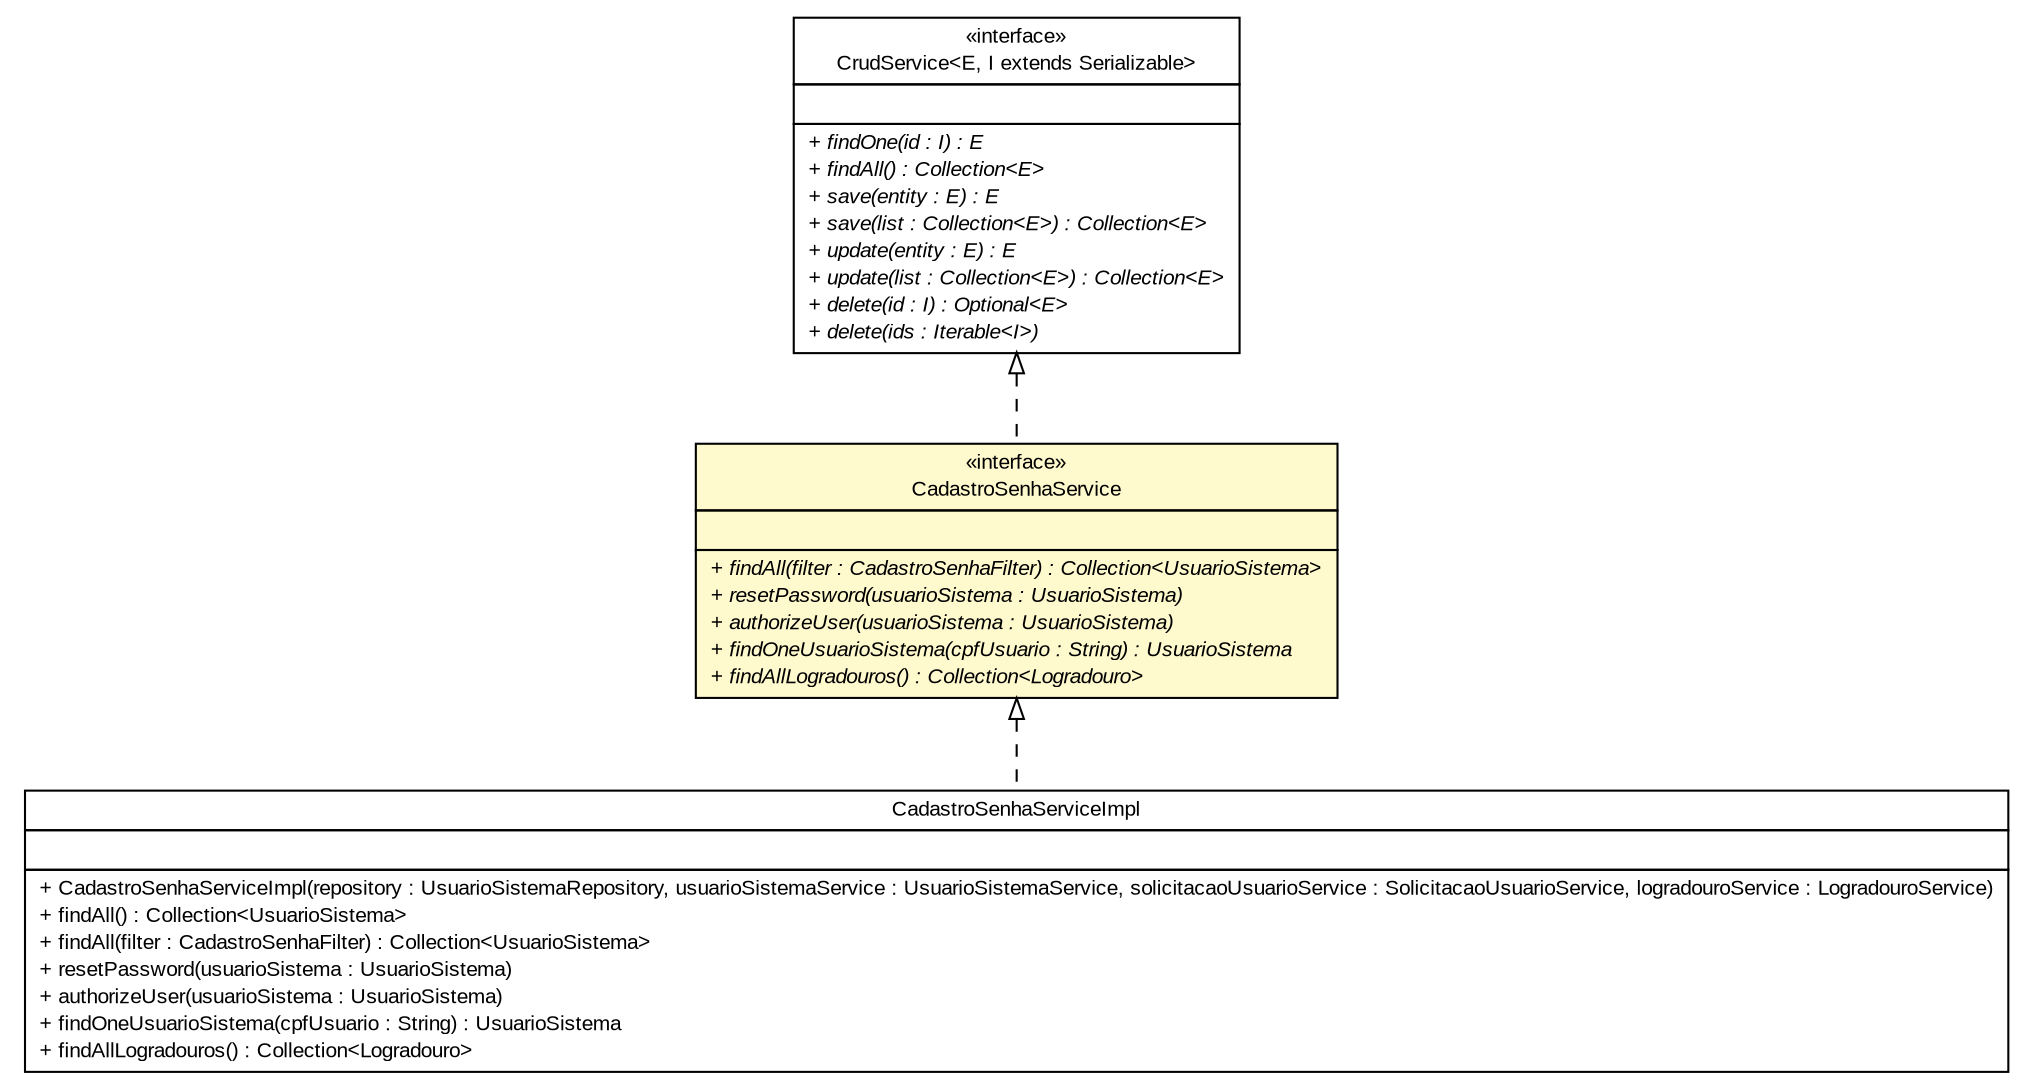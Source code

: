 #!/usr/local/bin/dot
#
# Class diagram 
# Generated by UMLGraph version R5_6 (http://www.umlgraph.org/)
#

digraph G {
	edge [fontname="arial",fontsize=10,labelfontname="arial",labelfontsize=10];
	node [fontname="arial",fontsize=10,shape=plaintext];
	nodesep=0.25;
	ranksep=0.5;
	// br.gov.to.sefaz.business.service.CrudService<E, I extends java.io.Serializable>
	c241567 [label=<<table title="br.gov.to.sefaz.business.service.CrudService" border="0" cellborder="1" cellspacing="0" cellpadding="2" port="p" href="../../../../business/service/CrudService.html">
		<tr><td><table border="0" cellspacing="0" cellpadding="1">
<tr><td align="center" balign="center"> &#171;interface&#187; </td></tr>
<tr><td align="center" balign="center"> CrudService&lt;E, I extends Serializable&gt; </td></tr>
		</table></td></tr>
		<tr><td><table border="0" cellspacing="0" cellpadding="1">
<tr><td align="left" balign="left">  </td></tr>
		</table></td></tr>
		<tr><td><table border="0" cellspacing="0" cellpadding="1">
<tr><td align="left" balign="left"><font face="arial italic" point-size="10.0"> + findOne(id : I) : E </font></td></tr>
<tr><td align="left" balign="left"><font face="arial italic" point-size="10.0"> + findAll() : Collection&lt;E&gt; </font></td></tr>
<tr><td align="left" balign="left"><font face="arial italic" point-size="10.0"> + save(entity : E) : E </font></td></tr>
<tr><td align="left" balign="left"><font face="arial italic" point-size="10.0"> + save(list : Collection&lt;E&gt;) : Collection&lt;E&gt; </font></td></tr>
<tr><td align="left" balign="left"><font face="arial italic" point-size="10.0"> + update(entity : E) : E </font></td></tr>
<tr><td align="left" balign="left"><font face="arial italic" point-size="10.0"> + update(list : Collection&lt;E&gt;) : Collection&lt;E&gt; </font></td></tr>
<tr><td align="left" balign="left"><font face="arial italic" point-size="10.0"> + delete(id : I) : Optional&lt;E&gt; </font></td></tr>
<tr><td align="left" balign="left"><font face="arial italic" point-size="10.0"> + delete(ids : Iterable&lt;I&gt;) </font></td></tr>
		</table></td></tr>
		</table>>, URL="../../../../business/service/CrudService.html", fontname="arial", fontcolor="black", fontsize=10.0];
	// br.gov.to.sefaz.seg.business.gestao.service.CadastroSenhaService
	c241694 [label=<<table title="br.gov.to.sefaz.seg.business.gestao.service.CadastroSenhaService" border="0" cellborder="1" cellspacing="0" cellpadding="2" port="p" bgcolor="lemonChiffon" href="./CadastroSenhaService.html">
		<tr><td><table border="0" cellspacing="0" cellpadding="1">
<tr><td align="center" balign="center"> &#171;interface&#187; </td></tr>
<tr><td align="center" balign="center"> CadastroSenhaService </td></tr>
		</table></td></tr>
		<tr><td><table border="0" cellspacing="0" cellpadding="1">
<tr><td align="left" balign="left">  </td></tr>
		</table></td></tr>
		<tr><td><table border="0" cellspacing="0" cellpadding="1">
<tr><td align="left" balign="left"><font face="arial italic" point-size="10.0"> + findAll(filter : CadastroSenhaFilter) : Collection&lt;UsuarioSistema&gt; </font></td></tr>
<tr><td align="left" balign="left"><font face="arial italic" point-size="10.0"> + resetPassword(usuarioSistema : UsuarioSistema) </font></td></tr>
<tr><td align="left" balign="left"><font face="arial italic" point-size="10.0"> + authorizeUser(usuarioSistema : UsuarioSistema) </font></td></tr>
<tr><td align="left" balign="left"><font face="arial italic" point-size="10.0"> + findOneUsuarioSistema(cpfUsuario : String) : UsuarioSistema </font></td></tr>
<tr><td align="left" balign="left"><font face="arial italic" point-size="10.0"> + findAllLogradouros() : Collection&lt;Logradouro&gt; </font></td></tr>
		</table></td></tr>
		</table>>, URL="./CadastroSenhaService.html", fontname="arial", fontcolor="black", fontsize=10.0];
	// br.gov.to.sefaz.seg.business.gestao.service.impl.CadastroSenhaServiceImpl
	c241728 [label=<<table title="br.gov.to.sefaz.seg.business.gestao.service.impl.CadastroSenhaServiceImpl" border="0" cellborder="1" cellspacing="0" cellpadding="2" port="p" href="./impl/CadastroSenhaServiceImpl.html">
		<tr><td><table border="0" cellspacing="0" cellpadding="1">
<tr><td align="center" balign="center"> CadastroSenhaServiceImpl </td></tr>
		</table></td></tr>
		<tr><td><table border="0" cellspacing="0" cellpadding="1">
<tr><td align="left" balign="left">  </td></tr>
		</table></td></tr>
		<tr><td><table border="0" cellspacing="0" cellpadding="1">
<tr><td align="left" balign="left"> + CadastroSenhaServiceImpl(repository : UsuarioSistemaRepository, usuarioSistemaService : UsuarioSistemaService, solicitacaoUsuarioService : SolicitacaoUsuarioService, logradouroService : LogradouroService) </td></tr>
<tr><td align="left" balign="left"> + findAll() : Collection&lt;UsuarioSistema&gt; </td></tr>
<tr><td align="left" balign="left"> + findAll(filter : CadastroSenhaFilter) : Collection&lt;UsuarioSistema&gt; </td></tr>
<tr><td align="left" balign="left"> + resetPassword(usuarioSistema : UsuarioSistema) </td></tr>
<tr><td align="left" balign="left"> + authorizeUser(usuarioSistema : UsuarioSistema) </td></tr>
<tr><td align="left" balign="left"> + findOneUsuarioSistema(cpfUsuario : String) : UsuarioSistema </td></tr>
<tr><td align="left" balign="left"> + findAllLogradouros() : Collection&lt;Logradouro&gt; </td></tr>
		</table></td></tr>
		</table>>, URL="./impl/CadastroSenhaServiceImpl.html", fontname="arial", fontcolor="black", fontsize=10.0];
	//br.gov.to.sefaz.seg.business.gestao.service.CadastroSenhaService implements br.gov.to.sefaz.business.service.CrudService<E, I extends java.io.Serializable>
	c241567:p -> c241694:p [dir=back,arrowtail=empty,style=dashed];
	//br.gov.to.sefaz.seg.business.gestao.service.impl.CadastroSenhaServiceImpl implements br.gov.to.sefaz.seg.business.gestao.service.CadastroSenhaService
	c241694:p -> c241728:p [dir=back,arrowtail=empty,style=dashed];
}

